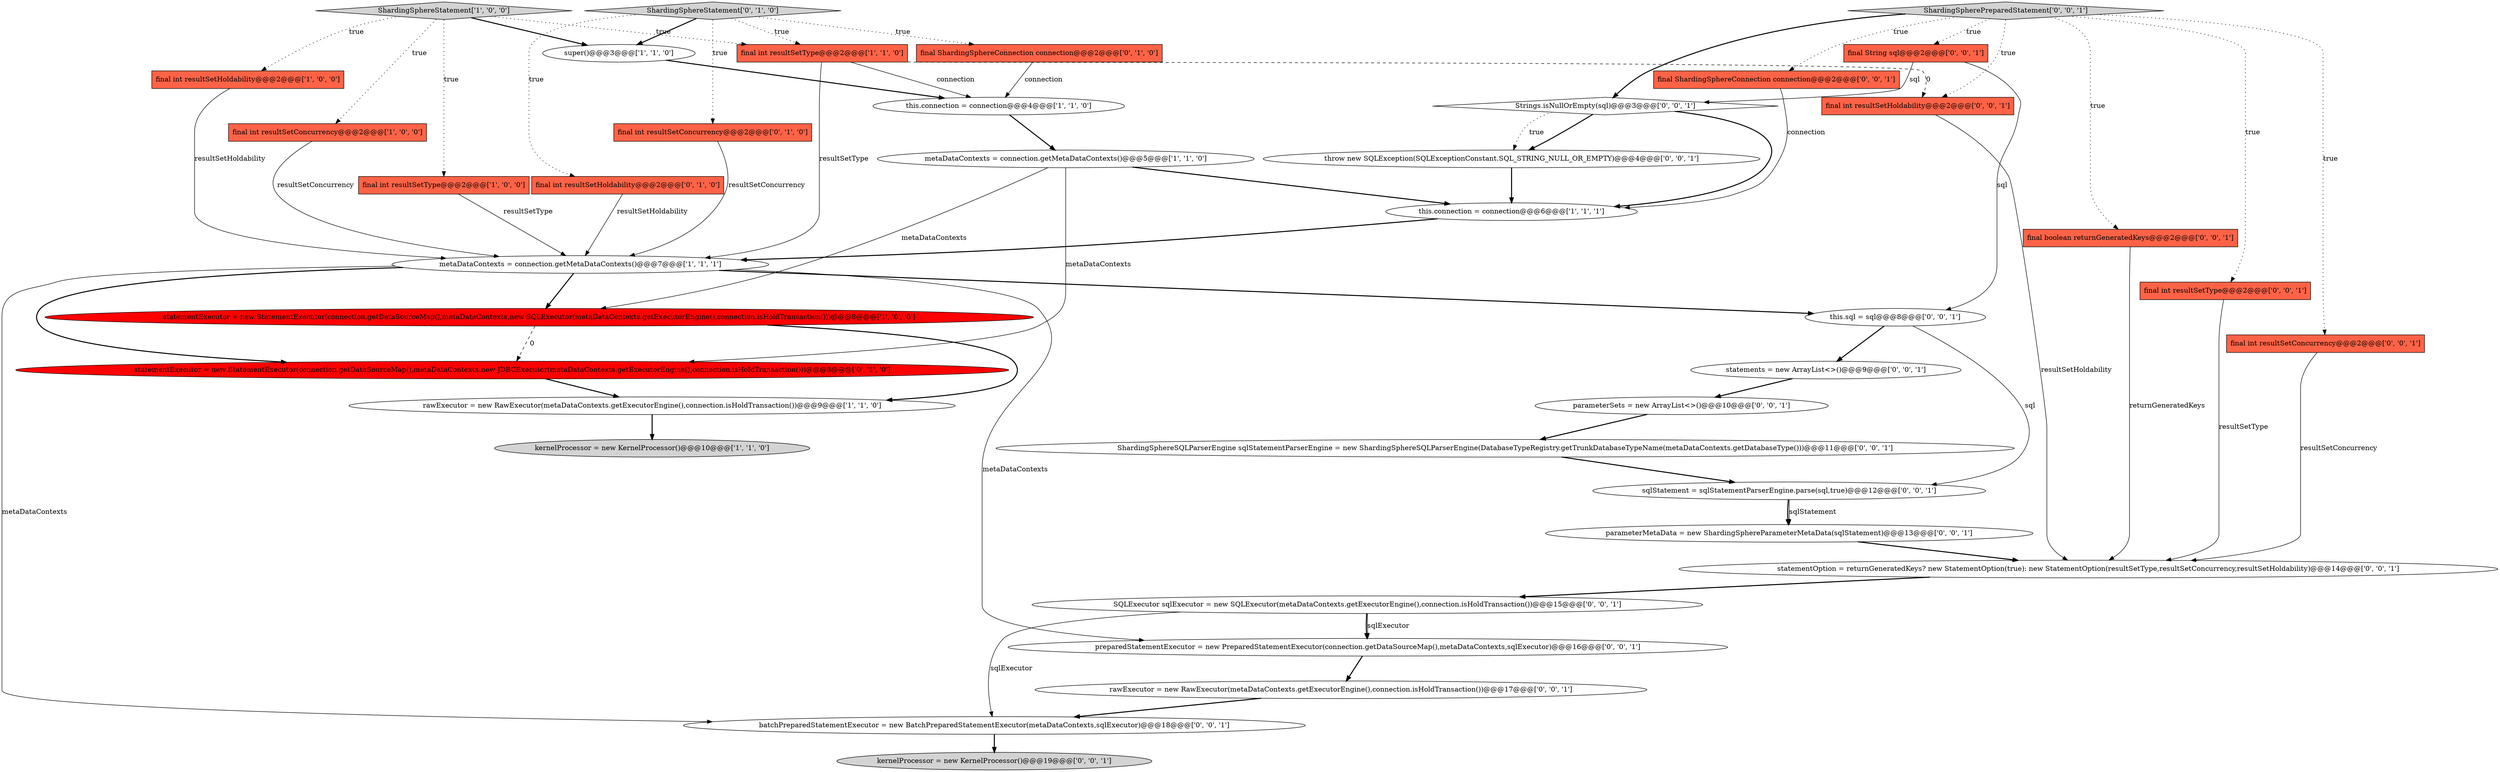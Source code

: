 digraph {
32 [style = filled, label = "final ShardingSphereConnection connection@@@2@@@['0', '0', '1']", fillcolor = tomato, shape = box image = "AAA0AAABBB3BBB"];
14 [style = filled, label = "statementExecutor = new StatementExecutor(connection.getDataSourceMap(),metaDataContexts,new JDBCExecutor(metaDataContexts.getExecutorEngine(),connection.isHoldTransaction()))@@@8@@@['0', '1', '0']", fillcolor = red, shape = ellipse image = "AAA1AAABBB2BBB"];
17 [style = filled, label = "ShardingSphereStatement['0', '1', '0']", fillcolor = lightgray, shape = diamond image = "AAA0AAABBB2BBB"];
13 [style = filled, label = "final int resultSetConcurrency@@@2@@@['0', '1', '0']", fillcolor = tomato, shape = box image = "AAA0AAABBB2BBB"];
37 [style = filled, label = "sqlStatement = sqlStatementParserEngine.parse(sql,true)@@@12@@@['0', '0', '1']", fillcolor = white, shape = ellipse image = "AAA0AAABBB3BBB"];
1 [style = filled, label = "metaDataContexts = connection.getMetaDataContexts()@@@7@@@['1', '1', '1']", fillcolor = white, shape = ellipse image = "AAA0AAABBB1BBB"];
7 [style = filled, label = "final int resultSetHoldability@@@2@@@['1', '0', '0']", fillcolor = tomato, shape = box image = "AAA0AAABBB1BBB"];
5 [style = filled, label = "this.connection = connection@@@4@@@['1', '1', '0']", fillcolor = white, shape = ellipse image = "AAA0AAABBB1BBB"];
33 [style = filled, label = "final String sql@@@2@@@['0', '0', '1']", fillcolor = tomato, shape = box image = "AAA0AAABBB3BBB"];
3 [style = filled, label = "super()@@@3@@@['1', '1', '0']", fillcolor = white, shape = ellipse image = "AAA0AAABBB1BBB"];
21 [style = filled, label = "parameterSets = new ArrayList<>()@@@10@@@['0', '0', '1']", fillcolor = white, shape = ellipse image = "AAA0AAABBB3BBB"];
23 [style = filled, label = "rawExecutor = new RawExecutor(metaDataContexts.getExecutorEngine(),connection.isHoldTransaction())@@@17@@@['0', '0', '1']", fillcolor = white, shape = ellipse image = "AAA0AAABBB3BBB"];
0 [style = filled, label = "metaDataContexts = connection.getMetaDataContexts()@@@5@@@['1', '1', '0']", fillcolor = white, shape = ellipse image = "AAA0AAABBB1BBB"];
18 [style = filled, label = "SQLExecutor sqlExecutor = new SQLExecutor(metaDataContexts.getExecutorEngine(),connection.isHoldTransaction())@@@15@@@['0', '0', '1']", fillcolor = white, shape = ellipse image = "AAA0AAABBB3BBB"];
9 [style = filled, label = "rawExecutor = new RawExecutor(metaDataContexts.getExecutorEngine(),connection.isHoldTransaction())@@@9@@@['1', '1', '0']", fillcolor = white, shape = ellipse image = "AAA0AAABBB1BBB"];
16 [style = filled, label = "final int resultSetHoldability@@@2@@@['0', '1', '0']", fillcolor = tomato, shape = box image = "AAA0AAABBB2BBB"];
30 [style = filled, label = "final boolean returnGeneratedKeys@@@2@@@['0', '0', '1']", fillcolor = tomato, shape = box image = "AAA0AAABBB3BBB"];
34 [style = filled, label = "final int resultSetType@@@2@@@['0', '0', '1']", fillcolor = tomato, shape = box image = "AAA0AAABBB3BBB"];
29 [style = filled, label = "Strings.isNullOrEmpty(sql)@@@3@@@['0', '0', '1']", fillcolor = white, shape = diamond image = "AAA0AAABBB3BBB"];
36 [style = filled, label = "preparedStatementExecutor = new PreparedStatementExecutor(connection.getDataSourceMap(),metaDataContexts,sqlExecutor)@@@16@@@['0', '0', '1']", fillcolor = white, shape = ellipse image = "AAA0AAABBB3BBB"];
22 [style = filled, label = "statementOption = returnGeneratedKeys? new StatementOption(true): new StatementOption(resultSetType,resultSetConcurrency,resultSetHoldability)@@@14@@@['0', '0', '1']", fillcolor = white, shape = ellipse image = "AAA0AAABBB3BBB"];
2 [style = filled, label = "final int resultSetConcurrency@@@2@@@['1', '0', '0']", fillcolor = tomato, shape = box image = "AAA0AAABBB1BBB"];
6 [style = filled, label = "statementExecutor = new StatementExecutor(connection.getDataSourceMap(),metaDataContexts,new SQLExecutor(metaDataContexts.getExecutorEngine(),connection.isHoldTransaction()))@@@8@@@['1', '0', '0']", fillcolor = red, shape = ellipse image = "AAA1AAABBB1BBB"];
26 [style = filled, label = "this.sql = sql@@@8@@@['0', '0', '1']", fillcolor = white, shape = ellipse image = "AAA0AAABBB3BBB"];
35 [style = filled, label = "final int resultSetHoldability@@@2@@@['0', '0', '1']", fillcolor = tomato, shape = box image = "AAA0AAABBB3BBB"];
27 [style = filled, label = "batchPreparedStatementExecutor = new BatchPreparedStatementExecutor(metaDataContexts,sqlExecutor)@@@18@@@['0', '0', '1']", fillcolor = white, shape = ellipse image = "AAA0AAABBB3BBB"];
10 [style = filled, label = "final int resultSetType@@@2@@@['1', '1', '0']", fillcolor = tomato, shape = box image = "AAA0AAABBB1BBB"];
15 [style = filled, label = "final ShardingSphereConnection connection@@@2@@@['0', '1', '0']", fillcolor = tomato, shape = box image = "AAA0AAABBB2BBB"];
31 [style = filled, label = "final int resultSetConcurrency@@@2@@@['0', '0', '1']", fillcolor = tomato, shape = box image = "AAA0AAABBB3BBB"];
19 [style = filled, label = "ShardingSpherePreparedStatement['0', '0', '1']", fillcolor = lightgray, shape = diamond image = "AAA0AAABBB3BBB"];
12 [style = filled, label = "ShardingSphereStatement['1', '0', '0']", fillcolor = lightgray, shape = diamond image = "AAA0AAABBB1BBB"];
11 [style = filled, label = "kernelProcessor = new KernelProcessor()@@@10@@@['1', '1', '0']", fillcolor = lightgray, shape = ellipse image = "AAA0AAABBB1BBB"];
25 [style = filled, label = "ShardingSphereSQLParserEngine sqlStatementParserEngine = new ShardingSphereSQLParserEngine(DatabaseTypeRegistry.getTrunkDatabaseTypeName(metaDataContexts.getDatabaseType()))@@@11@@@['0', '0', '1']", fillcolor = white, shape = ellipse image = "AAA0AAABBB3BBB"];
28 [style = filled, label = "throw new SQLException(SQLExceptionConstant.SQL_STRING_NULL_OR_EMPTY)@@@4@@@['0', '0', '1']", fillcolor = white, shape = ellipse image = "AAA0AAABBB3BBB"];
20 [style = filled, label = "statements = new ArrayList<>()@@@9@@@['0', '0', '1']", fillcolor = white, shape = ellipse image = "AAA0AAABBB3BBB"];
4 [style = filled, label = "final int resultSetType@@@2@@@['1', '0', '0']", fillcolor = tomato, shape = box image = "AAA0AAABBB1BBB"];
24 [style = filled, label = "kernelProcessor = new KernelProcessor()@@@19@@@['0', '0', '1']", fillcolor = lightgray, shape = ellipse image = "AAA0AAABBB3BBB"];
38 [style = filled, label = "parameterMetaData = new ShardingSphereParameterMetaData(sqlStatement)@@@13@@@['0', '0', '1']", fillcolor = white, shape = ellipse image = "AAA0AAABBB3BBB"];
8 [style = filled, label = "this.connection = connection@@@6@@@['1', '1', '1']", fillcolor = white, shape = ellipse image = "AAA0AAABBB1BBB"];
29->8 [style = bold, label=""];
19->34 [style = dotted, label="true"];
9->11 [style = bold, label=""];
23->27 [style = bold, label=""];
13->1 [style = solid, label="resultSetConcurrency"];
32->8 [style = solid, label="connection"];
26->37 [style = solid, label="sql"];
19->29 [style = bold, label=""];
10->5 [style = solid, label="connection"];
16->1 [style = solid, label="resultSetHoldability"];
12->2 [style = dotted, label="true"];
19->33 [style = dotted, label="true"];
18->36 [style = bold, label=""];
21->25 [style = bold, label=""];
6->14 [style = dashed, label="0"];
31->22 [style = solid, label="resultSetConcurrency"];
34->22 [style = solid, label="resultSetType"];
1->36 [style = solid, label="metaDataContexts"];
18->36 [style = solid, label="sqlExecutor"];
1->26 [style = bold, label=""];
19->30 [style = dotted, label="true"];
2->1 [style = solid, label="resultSetConcurrency"];
15->5 [style = solid, label="connection"];
4->1 [style = solid, label="resultSetType"];
29->28 [style = bold, label=""];
20->21 [style = bold, label=""];
17->16 [style = dotted, label="true"];
8->1 [style = bold, label=""];
7->1 [style = solid, label="resultSetHoldability"];
17->10 [style = dotted, label="true"];
3->5 [style = bold, label=""];
22->18 [style = bold, label=""];
1->6 [style = bold, label=""];
37->38 [style = solid, label="sqlStatement"];
17->15 [style = dotted, label="true"];
36->23 [style = bold, label=""];
0->14 [style = solid, label="metaDataContexts"];
5->0 [style = bold, label=""];
1->27 [style = solid, label="metaDataContexts"];
12->10 [style = dotted, label="true"];
25->37 [style = bold, label=""];
0->6 [style = solid, label="metaDataContexts"];
29->28 [style = dotted, label="true"];
33->26 [style = solid, label="sql"];
37->38 [style = bold, label=""];
19->32 [style = dotted, label="true"];
28->8 [style = bold, label=""];
0->8 [style = bold, label=""];
35->22 [style = solid, label="resultSetHoldability"];
17->3 [style = bold, label=""];
14->9 [style = bold, label=""];
1->14 [style = bold, label=""];
27->24 [style = bold, label=""];
12->3 [style = bold, label=""];
12->4 [style = dotted, label="true"];
6->9 [style = bold, label=""];
33->29 [style = solid, label="sql"];
38->22 [style = bold, label=""];
18->27 [style = solid, label="sqlExecutor"];
12->7 [style = dotted, label="true"];
17->13 [style = dotted, label="true"];
19->35 [style = dotted, label="true"];
10->35 [style = dashed, label="0"];
10->1 [style = solid, label="resultSetType"];
19->31 [style = dotted, label="true"];
26->20 [style = bold, label=""];
30->22 [style = solid, label="returnGeneratedKeys"];
}
